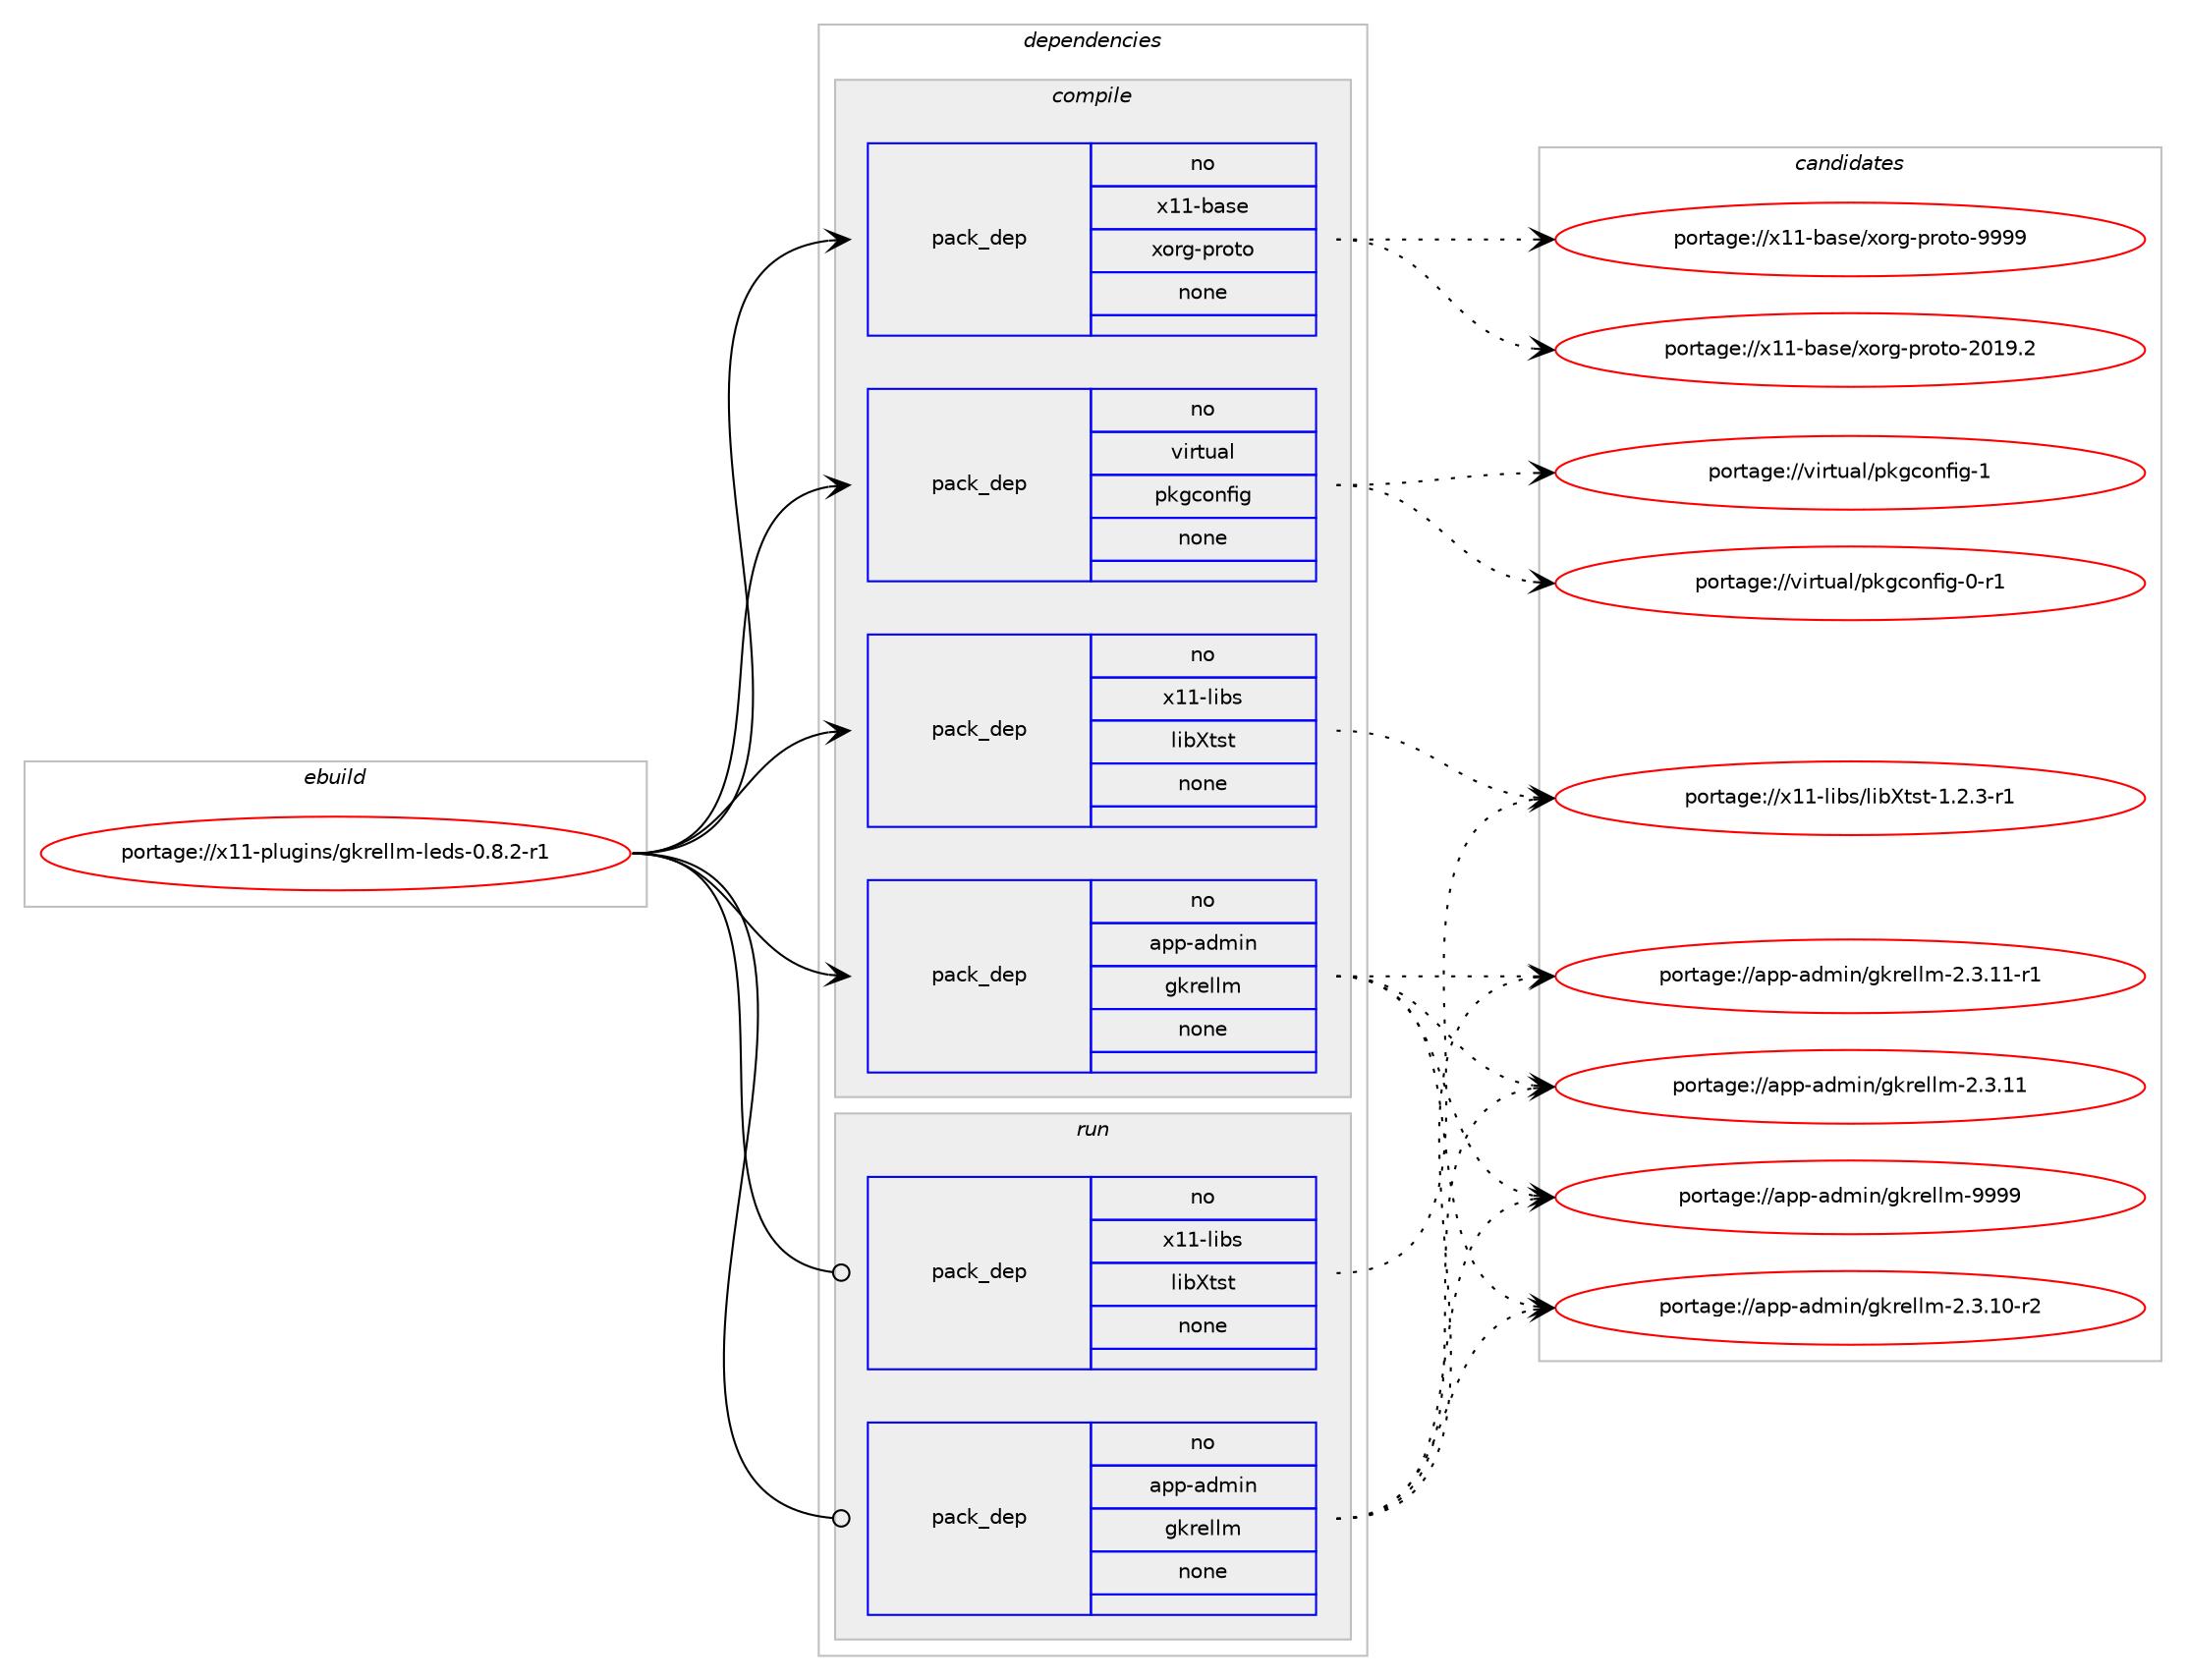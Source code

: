 digraph prolog {

# *************
# Graph options
# *************

newrank=true;
concentrate=true;
compound=true;
graph [rankdir=LR,fontname=Helvetica,fontsize=10,ranksep=1.5];#, ranksep=2.5, nodesep=0.2];
edge  [arrowhead=vee];
node  [fontname=Helvetica,fontsize=10];

# **********
# The ebuild
# **********

subgraph cluster_leftcol {
color=gray;
rank=same;
label=<<i>ebuild</i>>;
id [label="portage://x11-plugins/gkrellm-leds-0.8.2-r1", color=red, width=4, href="../x11-plugins/gkrellm-leds-0.8.2-r1.svg"];
}

# ****************
# The dependencies
# ****************

subgraph cluster_midcol {
color=gray;
label=<<i>dependencies</i>>;
subgraph cluster_compile {
fillcolor="#eeeeee";
style=filled;
label=<<i>compile</i>>;
subgraph pack5969 {
dependency7009 [label=<<TABLE BORDER="0" CELLBORDER="1" CELLSPACING="0" CELLPADDING="4" WIDTH="220"><TR><TD ROWSPAN="6" CELLPADDING="30">pack_dep</TD></TR><TR><TD WIDTH="110">no</TD></TR><TR><TD>app-admin</TD></TR><TR><TD>gkrellm</TD></TR><TR><TD>none</TD></TR><TR><TD></TD></TR></TABLE>>, shape=none, color=blue];
}
id:e -> dependency7009:w [weight=20,style="solid",arrowhead="vee"];
subgraph pack5970 {
dependency7010 [label=<<TABLE BORDER="0" CELLBORDER="1" CELLSPACING="0" CELLPADDING="4" WIDTH="220"><TR><TD ROWSPAN="6" CELLPADDING="30">pack_dep</TD></TR><TR><TD WIDTH="110">no</TD></TR><TR><TD>virtual</TD></TR><TR><TD>pkgconfig</TD></TR><TR><TD>none</TD></TR><TR><TD></TD></TR></TABLE>>, shape=none, color=blue];
}
id:e -> dependency7010:w [weight=20,style="solid",arrowhead="vee"];
subgraph pack5971 {
dependency7011 [label=<<TABLE BORDER="0" CELLBORDER="1" CELLSPACING="0" CELLPADDING="4" WIDTH="220"><TR><TD ROWSPAN="6" CELLPADDING="30">pack_dep</TD></TR><TR><TD WIDTH="110">no</TD></TR><TR><TD>x11-base</TD></TR><TR><TD>xorg-proto</TD></TR><TR><TD>none</TD></TR><TR><TD></TD></TR></TABLE>>, shape=none, color=blue];
}
id:e -> dependency7011:w [weight=20,style="solid",arrowhead="vee"];
subgraph pack5972 {
dependency7012 [label=<<TABLE BORDER="0" CELLBORDER="1" CELLSPACING="0" CELLPADDING="4" WIDTH="220"><TR><TD ROWSPAN="6" CELLPADDING="30">pack_dep</TD></TR><TR><TD WIDTH="110">no</TD></TR><TR><TD>x11-libs</TD></TR><TR><TD>libXtst</TD></TR><TR><TD>none</TD></TR><TR><TD></TD></TR></TABLE>>, shape=none, color=blue];
}
id:e -> dependency7012:w [weight=20,style="solid",arrowhead="vee"];
}
subgraph cluster_compileandrun {
fillcolor="#eeeeee";
style=filled;
label=<<i>compile and run</i>>;
}
subgraph cluster_run {
fillcolor="#eeeeee";
style=filled;
label=<<i>run</i>>;
subgraph pack5973 {
dependency7013 [label=<<TABLE BORDER="0" CELLBORDER="1" CELLSPACING="0" CELLPADDING="4" WIDTH="220"><TR><TD ROWSPAN="6" CELLPADDING="30">pack_dep</TD></TR><TR><TD WIDTH="110">no</TD></TR><TR><TD>app-admin</TD></TR><TR><TD>gkrellm</TD></TR><TR><TD>none</TD></TR><TR><TD></TD></TR></TABLE>>, shape=none, color=blue];
}
id:e -> dependency7013:w [weight=20,style="solid",arrowhead="odot"];
subgraph pack5974 {
dependency7014 [label=<<TABLE BORDER="0" CELLBORDER="1" CELLSPACING="0" CELLPADDING="4" WIDTH="220"><TR><TD ROWSPAN="6" CELLPADDING="30">pack_dep</TD></TR><TR><TD WIDTH="110">no</TD></TR><TR><TD>x11-libs</TD></TR><TR><TD>libXtst</TD></TR><TR><TD>none</TD></TR><TR><TD></TD></TR></TABLE>>, shape=none, color=blue];
}
id:e -> dependency7014:w [weight=20,style="solid",arrowhead="odot"];
}
}

# **************
# The candidates
# **************

subgraph cluster_choices {
rank=same;
color=gray;
label=<<i>candidates</i>>;

subgraph choice5969 {
color=black;
nodesep=1;
choice971121124597100109105110471031071141011081081094557575757 [label="portage://app-admin/gkrellm-9999", color=red, width=4,href="../app-admin/gkrellm-9999.svg"];
choice97112112459710010910511047103107114101108108109455046514649494511449 [label="portage://app-admin/gkrellm-2.3.11-r1", color=red, width=4,href="../app-admin/gkrellm-2.3.11-r1.svg"];
choice9711211245971001091051104710310711410110810810945504651464949 [label="portage://app-admin/gkrellm-2.3.11", color=red, width=4,href="../app-admin/gkrellm-2.3.11.svg"];
choice97112112459710010910511047103107114101108108109455046514649484511450 [label="portage://app-admin/gkrellm-2.3.10-r2", color=red, width=4,href="../app-admin/gkrellm-2.3.10-r2.svg"];
dependency7009:e -> choice971121124597100109105110471031071141011081081094557575757:w [style=dotted,weight="100"];
dependency7009:e -> choice97112112459710010910511047103107114101108108109455046514649494511449:w [style=dotted,weight="100"];
dependency7009:e -> choice9711211245971001091051104710310711410110810810945504651464949:w [style=dotted,weight="100"];
dependency7009:e -> choice97112112459710010910511047103107114101108108109455046514649484511450:w [style=dotted,weight="100"];
}
subgraph choice5970 {
color=black;
nodesep=1;
choice1181051141161179710847112107103991111101021051034549 [label="portage://virtual/pkgconfig-1", color=red, width=4,href="../virtual/pkgconfig-1.svg"];
choice11810511411611797108471121071039911111010210510345484511449 [label="portage://virtual/pkgconfig-0-r1", color=red, width=4,href="../virtual/pkgconfig-0-r1.svg"];
dependency7010:e -> choice1181051141161179710847112107103991111101021051034549:w [style=dotted,weight="100"];
dependency7010:e -> choice11810511411611797108471121071039911111010210510345484511449:w [style=dotted,weight="100"];
}
subgraph choice5971 {
color=black;
nodesep=1;
choice120494945989711510147120111114103451121141111161114557575757 [label="portage://x11-base/xorg-proto-9999", color=red, width=4,href="../x11-base/xorg-proto-9999.svg"];
choice1204949459897115101471201111141034511211411111611145504849574650 [label="portage://x11-base/xorg-proto-2019.2", color=red, width=4,href="../x11-base/xorg-proto-2019.2.svg"];
dependency7011:e -> choice120494945989711510147120111114103451121141111161114557575757:w [style=dotted,weight="100"];
dependency7011:e -> choice1204949459897115101471201111141034511211411111611145504849574650:w [style=dotted,weight="100"];
}
subgraph choice5972 {
color=black;
nodesep=1;
choice120494945108105981154710810598881161151164549465046514511449 [label="portage://x11-libs/libXtst-1.2.3-r1", color=red, width=4,href="../x11-libs/libXtst-1.2.3-r1.svg"];
dependency7012:e -> choice120494945108105981154710810598881161151164549465046514511449:w [style=dotted,weight="100"];
}
subgraph choice5973 {
color=black;
nodesep=1;
choice971121124597100109105110471031071141011081081094557575757 [label="portage://app-admin/gkrellm-9999", color=red, width=4,href="../app-admin/gkrellm-9999.svg"];
choice97112112459710010910511047103107114101108108109455046514649494511449 [label="portage://app-admin/gkrellm-2.3.11-r1", color=red, width=4,href="../app-admin/gkrellm-2.3.11-r1.svg"];
choice9711211245971001091051104710310711410110810810945504651464949 [label="portage://app-admin/gkrellm-2.3.11", color=red, width=4,href="../app-admin/gkrellm-2.3.11.svg"];
choice97112112459710010910511047103107114101108108109455046514649484511450 [label="portage://app-admin/gkrellm-2.3.10-r2", color=red, width=4,href="../app-admin/gkrellm-2.3.10-r2.svg"];
dependency7013:e -> choice971121124597100109105110471031071141011081081094557575757:w [style=dotted,weight="100"];
dependency7013:e -> choice97112112459710010910511047103107114101108108109455046514649494511449:w [style=dotted,weight="100"];
dependency7013:e -> choice9711211245971001091051104710310711410110810810945504651464949:w [style=dotted,weight="100"];
dependency7013:e -> choice97112112459710010910511047103107114101108108109455046514649484511450:w [style=dotted,weight="100"];
}
subgraph choice5974 {
color=black;
nodesep=1;
choice120494945108105981154710810598881161151164549465046514511449 [label="portage://x11-libs/libXtst-1.2.3-r1", color=red, width=4,href="../x11-libs/libXtst-1.2.3-r1.svg"];
dependency7014:e -> choice120494945108105981154710810598881161151164549465046514511449:w [style=dotted,weight="100"];
}
}

}
